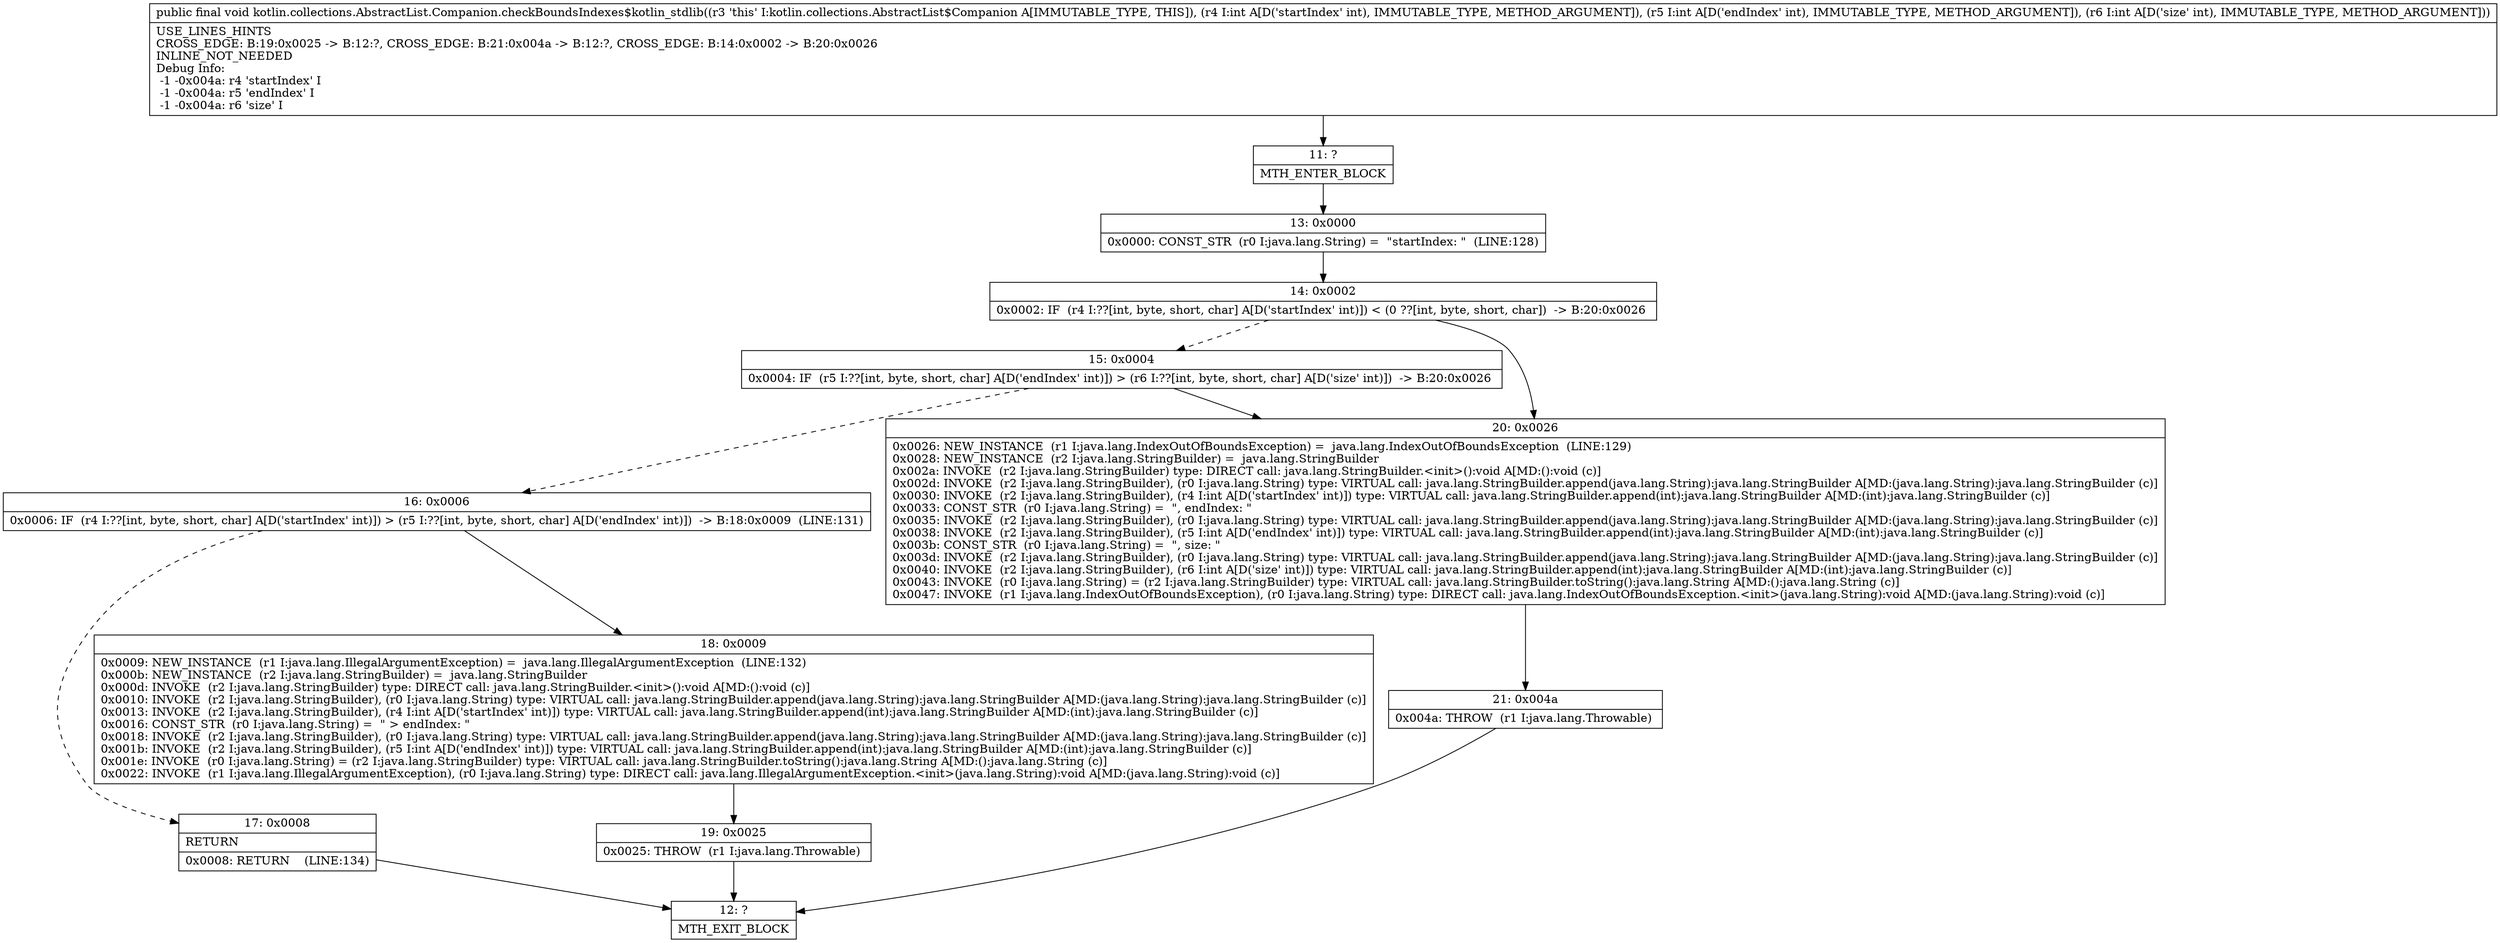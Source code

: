 digraph "CFG forkotlin.collections.AbstractList.Companion.checkBoundsIndexes$kotlin_stdlib(III)V" {
Node_11 [shape=record,label="{11\:\ ?|MTH_ENTER_BLOCK\l}"];
Node_13 [shape=record,label="{13\:\ 0x0000|0x0000: CONST_STR  (r0 I:java.lang.String) =  \"startIndex: \"  (LINE:128)\l}"];
Node_14 [shape=record,label="{14\:\ 0x0002|0x0002: IF  (r4 I:??[int, byte, short, char] A[D('startIndex' int)]) \< (0 ??[int, byte, short, char])  \-\> B:20:0x0026 \l}"];
Node_15 [shape=record,label="{15\:\ 0x0004|0x0004: IF  (r5 I:??[int, byte, short, char] A[D('endIndex' int)]) \> (r6 I:??[int, byte, short, char] A[D('size' int)])  \-\> B:20:0x0026 \l}"];
Node_16 [shape=record,label="{16\:\ 0x0006|0x0006: IF  (r4 I:??[int, byte, short, char] A[D('startIndex' int)]) \> (r5 I:??[int, byte, short, char] A[D('endIndex' int)])  \-\> B:18:0x0009  (LINE:131)\l}"];
Node_17 [shape=record,label="{17\:\ 0x0008|RETURN\l|0x0008: RETURN    (LINE:134)\l}"];
Node_12 [shape=record,label="{12\:\ ?|MTH_EXIT_BLOCK\l}"];
Node_18 [shape=record,label="{18\:\ 0x0009|0x0009: NEW_INSTANCE  (r1 I:java.lang.IllegalArgumentException) =  java.lang.IllegalArgumentException  (LINE:132)\l0x000b: NEW_INSTANCE  (r2 I:java.lang.StringBuilder) =  java.lang.StringBuilder \l0x000d: INVOKE  (r2 I:java.lang.StringBuilder) type: DIRECT call: java.lang.StringBuilder.\<init\>():void A[MD:():void (c)]\l0x0010: INVOKE  (r2 I:java.lang.StringBuilder), (r0 I:java.lang.String) type: VIRTUAL call: java.lang.StringBuilder.append(java.lang.String):java.lang.StringBuilder A[MD:(java.lang.String):java.lang.StringBuilder (c)]\l0x0013: INVOKE  (r2 I:java.lang.StringBuilder), (r4 I:int A[D('startIndex' int)]) type: VIRTUAL call: java.lang.StringBuilder.append(int):java.lang.StringBuilder A[MD:(int):java.lang.StringBuilder (c)]\l0x0016: CONST_STR  (r0 I:java.lang.String) =  \" \> endIndex: \" \l0x0018: INVOKE  (r2 I:java.lang.StringBuilder), (r0 I:java.lang.String) type: VIRTUAL call: java.lang.StringBuilder.append(java.lang.String):java.lang.StringBuilder A[MD:(java.lang.String):java.lang.StringBuilder (c)]\l0x001b: INVOKE  (r2 I:java.lang.StringBuilder), (r5 I:int A[D('endIndex' int)]) type: VIRTUAL call: java.lang.StringBuilder.append(int):java.lang.StringBuilder A[MD:(int):java.lang.StringBuilder (c)]\l0x001e: INVOKE  (r0 I:java.lang.String) = (r2 I:java.lang.StringBuilder) type: VIRTUAL call: java.lang.StringBuilder.toString():java.lang.String A[MD:():java.lang.String (c)]\l0x0022: INVOKE  (r1 I:java.lang.IllegalArgumentException), (r0 I:java.lang.String) type: DIRECT call: java.lang.IllegalArgumentException.\<init\>(java.lang.String):void A[MD:(java.lang.String):void (c)]\l}"];
Node_19 [shape=record,label="{19\:\ 0x0025|0x0025: THROW  (r1 I:java.lang.Throwable) \l}"];
Node_20 [shape=record,label="{20\:\ 0x0026|0x0026: NEW_INSTANCE  (r1 I:java.lang.IndexOutOfBoundsException) =  java.lang.IndexOutOfBoundsException  (LINE:129)\l0x0028: NEW_INSTANCE  (r2 I:java.lang.StringBuilder) =  java.lang.StringBuilder \l0x002a: INVOKE  (r2 I:java.lang.StringBuilder) type: DIRECT call: java.lang.StringBuilder.\<init\>():void A[MD:():void (c)]\l0x002d: INVOKE  (r2 I:java.lang.StringBuilder), (r0 I:java.lang.String) type: VIRTUAL call: java.lang.StringBuilder.append(java.lang.String):java.lang.StringBuilder A[MD:(java.lang.String):java.lang.StringBuilder (c)]\l0x0030: INVOKE  (r2 I:java.lang.StringBuilder), (r4 I:int A[D('startIndex' int)]) type: VIRTUAL call: java.lang.StringBuilder.append(int):java.lang.StringBuilder A[MD:(int):java.lang.StringBuilder (c)]\l0x0033: CONST_STR  (r0 I:java.lang.String) =  \", endIndex: \" \l0x0035: INVOKE  (r2 I:java.lang.StringBuilder), (r0 I:java.lang.String) type: VIRTUAL call: java.lang.StringBuilder.append(java.lang.String):java.lang.StringBuilder A[MD:(java.lang.String):java.lang.StringBuilder (c)]\l0x0038: INVOKE  (r2 I:java.lang.StringBuilder), (r5 I:int A[D('endIndex' int)]) type: VIRTUAL call: java.lang.StringBuilder.append(int):java.lang.StringBuilder A[MD:(int):java.lang.StringBuilder (c)]\l0x003b: CONST_STR  (r0 I:java.lang.String) =  \", size: \" \l0x003d: INVOKE  (r2 I:java.lang.StringBuilder), (r0 I:java.lang.String) type: VIRTUAL call: java.lang.StringBuilder.append(java.lang.String):java.lang.StringBuilder A[MD:(java.lang.String):java.lang.StringBuilder (c)]\l0x0040: INVOKE  (r2 I:java.lang.StringBuilder), (r6 I:int A[D('size' int)]) type: VIRTUAL call: java.lang.StringBuilder.append(int):java.lang.StringBuilder A[MD:(int):java.lang.StringBuilder (c)]\l0x0043: INVOKE  (r0 I:java.lang.String) = (r2 I:java.lang.StringBuilder) type: VIRTUAL call: java.lang.StringBuilder.toString():java.lang.String A[MD:():java.lang.String (c)]\l0x0047: INVOKE  (r1 I:java.lang.IndexOutOfBoundsException), (r0 I:java.lang.String) type: DIRECT call: java.lang.IndexOutOfBoundsException.\<init\>(java.lang.String):void A[MD:(java.lang.String):void (c)]\l}"];
Node_21 [shape=record,label="{21\:\ 0x004a|0x004a: THROW  (r1 I:java.lang.Throwable) \l}"];
MethodNode[shape=record,label="{public final void kotlin.collections.AbstractList.Companion.checkBoundsIndexes$kotlin_stdlib((r3 'this' I:kotlin.collections.AbstractList$Companion A[IMMUTABLE_TYPE, THIS]), (r4 I:int A[D('startIndex' int), IMMUTABLE_TYPE, METHOD_ARGUMENT]), (r5 I:int A[D('endIndex' int), IMMUTABLE_TYPE, METHOD_ARGUMENT]), (r6 I:int A[D('size' int), IMMUTABLE_TYPE, METHOD_ARGUMENT]))  | USE_LINES_HINTS\lCROSS_EDGE: B:19:0x0025 \-\> B:12:?, CROSS_EDGE: B:21:0x004a \-\> B:12:?, CROSS_EDGE: B:14:0x0002 \-\> B:20:0x0026\lINLINE_NOT_NEEDED\lDebug Info:\l  \-1 \-0x004a: r4 'startIndex' I\l  \-1 \-0x004a: r5 'endIndex' I\l  \-1 \-0x004a: r6 'size' I\l}"];
MethodNode -> Node_11;Node_11 -> Node_13;
Node_13 -> Node_14;
Node_14 -> Node_15[style=dashed];
Node_14 -> Node_20;
Node_15 -> Node_16[style=dashed];
Node_15 -> Node_20;
Node_16 -> Node_17[style=dashed];
Node_16 -> Node_18;
Node_17 -> Node_12;
Node_18 -> Node_19;
Node_19 -> Node_12;
Node_20 -> Node_21;
Node_21 -> Node_12;
}

